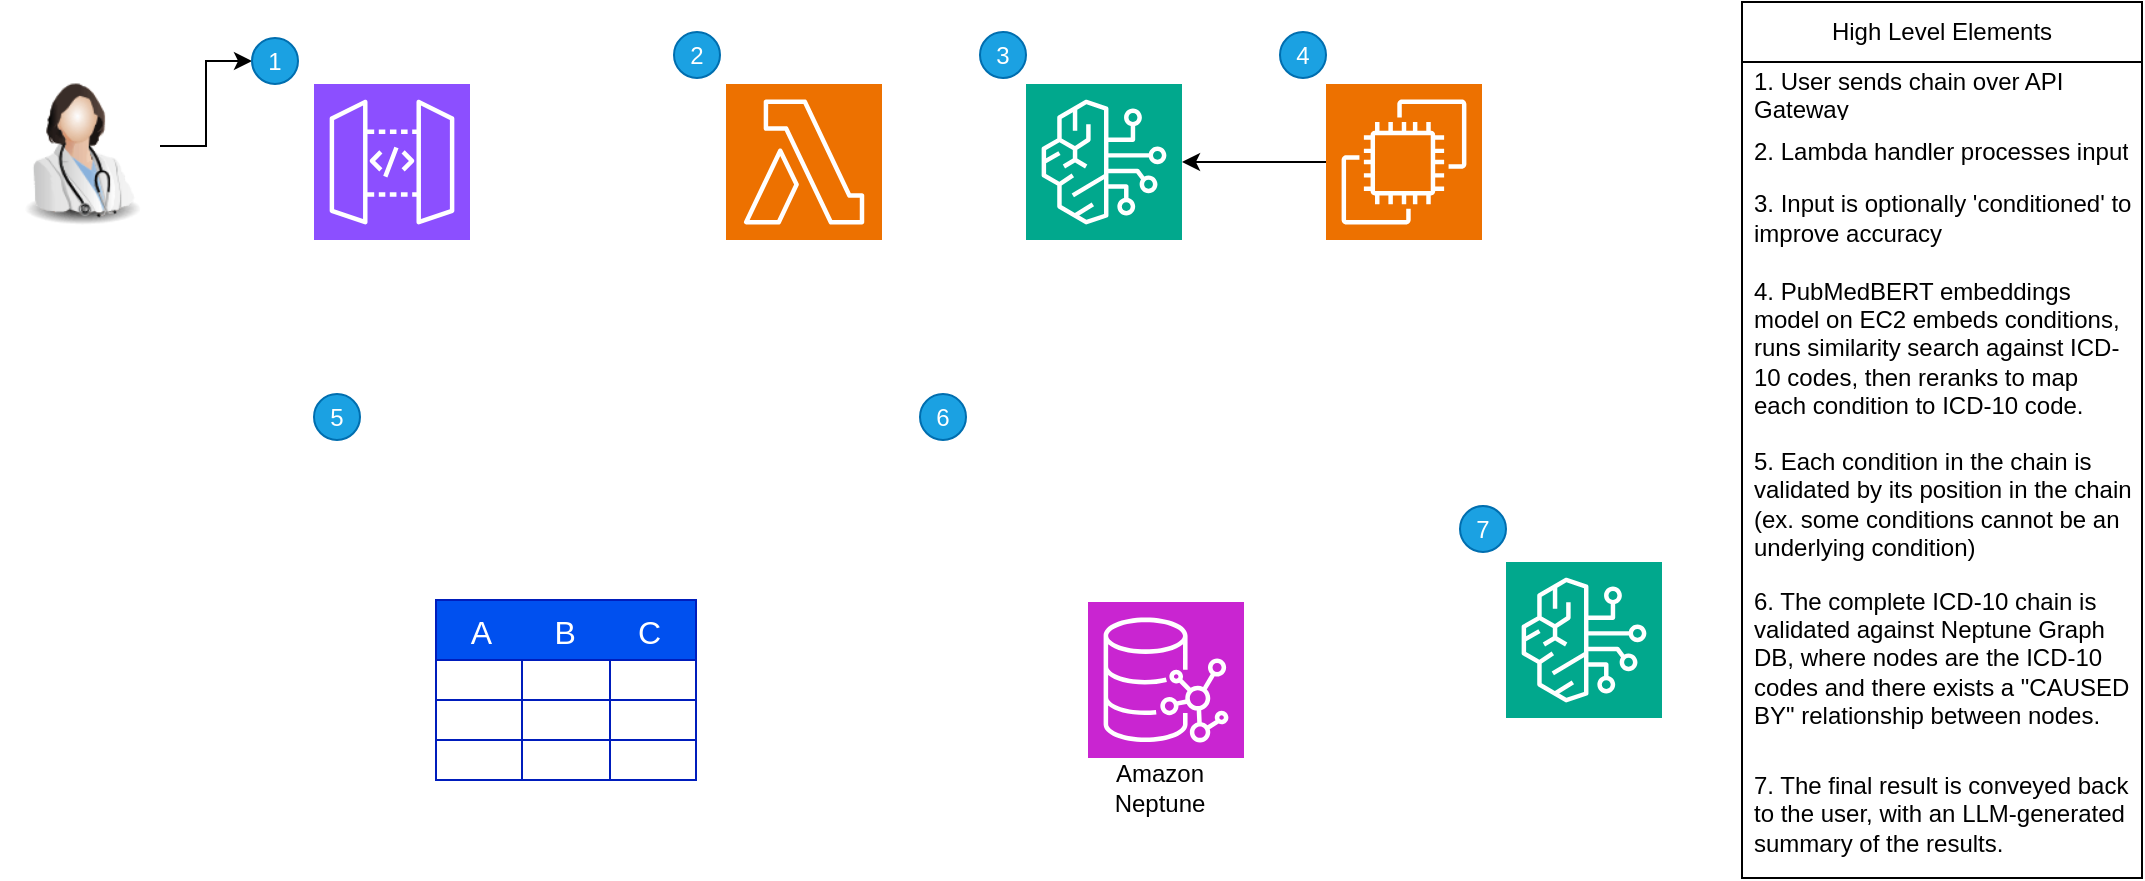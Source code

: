 <mxfile version="28.0.9">
  <diagram name="Page-1" id="gzKsPUMaKoOEzTeIRSN4">
    <mxGraphModel dx="3352" dy="1325" grid="0" gridSize="10" guides="1" tooltips="1" connect="1" arrows="1" fold="1" page="1" pageScale="1" pageWidth="850" pageHeight="1100" background="light-dark(#FFFFFF,#FFFFFF)" math="0" shadow="0">
      <root>
        <mxCell id="0" />
        <mxCell id="1" parent="0" />
        <mxCell id="ODKmv0_TWvLweV11NpIZ-31" value="" style="edgeStyle=orthogonalEdgeStyle;rounded=0;orthogonalLoop=1;jettySize=auto;html=1;" edge="1" parent="1" source="chyZpjM_UGkQUkRi_q1q-1" target="ODKmv0_TWvLweV11NpIZ-23">
          <mxGeometry relative="1" as="geometry" />
        </mxCell>
        <mxCell id="chyZpjM_UGkQUkRi_q1q-1" value="" style="image;html=1;image=img/lib/clip_art/people/Doctor_Woman_128x128.png" parent="1" vertex="1">
          <mxGeometry x="-576" y="301" width="80" height="80" as="geometry" />
        </mxCell>
        <mxCell id="chyZpjM_UGkQUkRi_q1q-2" value="" style="endArrow=classic;startArrow=classic;html=1;rounded=0;strokeColor=#FFFFFF;" parent="1" edge="1">
          <mxGeometry width="50" height="50" relative="1" as="geometry">
            <mxPoint x="-243" y="347.5" as="sourcePoint" />
            <mxPoint x="-323" y="347.5" as="targetPoint" />
          </mxGeometry>
        </mxCell>
        <mxCell id="chyZpjM_UGkQUkRi_q1q-8" style="edgeStyle=orthogonalEdgeStyle;rounded=0;orthogonalLoop=1;jettySize=auto;html=1;dashed=1;strokeColor=#FFFFFF;" parent="1" source="chyZpjM_UGkQUkRi_q1q-4" target="chyZpjM_UGkQUkRi_q1q-5" edge="1">
          <mxGeometry relative="1" as="geometry" />
        </mxCell>
        <mxCell id="chyZpjM_UGkQUkRi_q1q-4" value="" style="sketch=0;points=[[0,0,0],[0.25,0,0],[0.5,0,0],[0.75,0,0],[1,0,0],[0,1,0],[0.25,1,0],[0.5,1,0],[0.75,1,0],[1,1,0],[0,0.25,0],[0,0.5,0],[0,0.75,0],[1,0.25,0],[1,0.5,0],[1,0.75,0]];outlineConnect=0;fontColor=#232F3E;fillColor=#ED7100;strokeColor=#ffffff;dashed=0;verticalLabelPosition=bottom;verticalAlign=top;align=center;html=1;fontSize=12;fontStyle=0;aspect=fixed;shape=mxgraph.aws4.resourceIcon;resIcon=mxgraph.aws4.lambda;" parent="1" vertex="1">
          <mxGeometry x="-213" y="310" width="78" height="78" as="geometry" />
        </mxCell>
        <mxCell id="chyZpjM_UGkQUkRi_q1q-5" value="" style="sketch=0;points=[[0,0,0],[0.25,0,0],[0.5,0,0],[0.75,0,0],[1,0,0],[0,1,0],[0.25,1,0],[0.5,1,0],[0.75,1,0],[1,1,0],[0,0.25,0],[0,0.5,0],[0,0.75,0],[1,0.25,0],[1,0.5,0],[1,0.75,0]];outlineConnect=0;fontColor=#232F3E;fillColor=#01A88D;strokeColor=#ffffff;dashed=0;verticalLabelPosition=bottom;verticalAlign=top;align=center;html=1;fontSize=12;fontStyle=0;aspect=fixed;shape=mxgraph.aws4.resourceIcon;resIcon=mxgraph.aws4.bedrock;" parent="1" vertex="1">
          <mxGeometry x="-63" y="310" width="78" height="78" as="geometry" />
        </mxCell>
        <mxCell id="chyZpjM_UGkQUkRi_q1q-10" style="edgeStyle=orthogonalEdgeStyle;rounded=0;orthogonalLoop=1;jettySize=auto;html=1;entryX=-0.039;entryY=0.516;entryDx=0;entryDy=0;entryPerimeter=0;strokeColor=#FFFFFF;" parent="1" source="chyZpjM_UGkQUkRi_q1q-5" edge="1">
          <mxGeometry relative="1" as="geometry">
            <mxPoint x="84.387" y="349.024" as="targetPoint" />
          </mxGeometry>
        </mxCell>
        <mxCell id="chyZpjM_UGkQUkRi_q1q-41" style="edgeStyle=orthogonalEdgeStyle;rounded=0;orthogonalLoop=1;jettySize=auto;html=1;exitX=1;exitY=0.5;exitDx=0;exitDy=0;entryX=0;entryY=0.5;entryDx=0;entryDy=0;strokeColor=#FFFFFF;" parent="1" source="chyZpjM_UGkQUkRi_q1q-11" target="chyZpjM_UGkQUkRi_q1q-39" edge="1">
          <mxGeometry relative="1" as="geometry" />
        </mxCell>
        <mxCell id="chyZpjM_UGkQUkRi_q1q-11" value="" style="swimlane;startSize=0;strokeColor=#FFFFFF;" parent="1" vertex="1">
          <mxGeometry x="-393" y="488" width="200" height="200" as="geometry" />
        </mxCell>
        <mxCell id="chyZpjM_UGkQUkRi_q1q-12" value="A       B       C" style="shape=table;startSize=30;container=1;collapsible=0;childLayout=tableLayout;strokeColor=#001DBC;fontSize=16;fillColor=#0050ef;fontColor=#ffffff;" parent="chyZpjM_UGkQUkRi_q1q-11" vertex="1">
          <mxGeometry x="35" y="80" width="130" height="90" as="geometry" />
        </mxCell>
        <mxCell id="chyZpjM_UGkQUkRi_q1q-13" value="" style="shape=tableRow;horizontal=0;startSize=0;swimlaneHead=0;swimlaneBody=0;strokeColor=inherit;top=0;left=0;bottom=0;right=0;collapsible=0;dropTarget=0;fillColor=none;points=[[0,0.5],[1,0.5]];portConstraint=eastwest;fontSize=16;" parent="chyZpjM_UGkQUkRi_q1q-12" vertex="1">
          <mxGeometry y="30" width="130" height="20" as="geometry" />
        </mxCell>
        <mxCell id="chyZpjM_UGkQUkRi_q1q-14" value="" style="shape=partialRectangle;html=1;whiteSpace=wrap;connectable=0;strokeColor=inherit;overflow=hidden;fillColor=none;top=0;left=0;bottom=0;right=0;pointerEvents=1;fontSize=16;" parent="chyZpjM_UGkQUkRi_q1q-13" vertex="1">
          <mxGeometry width="43" height="20" as="geometry">
            <mxRectangle width="43" height="20" as="alternateBounds" />
          </mxGeometry>
        </mxCell>
        <mxCell id="chyZpjM_UGkQUkRi_q1q-15" value="" style="shape=partialRectangle;html=1;whiteSpace=wrap;connectable=0;strokeColor=inherit;overflow=hidden;fillColor=none;top=0;left=0;bottom=0;right=0;pointerEvents=1;fontSize=16;" parent="chyZpjM_UGkQUkRi_q1q-13" vertex="1">
          <mxGeometry x="43" width="44" height="20" as="geometry">
            <mxRectangle width="44" height="20" as="alternateBounds" />
          </mxGeometry>
        </mxCell>
        <mxCell id="chyZpjM_UGkQUkRi_q1q-16" value="" style="shape=partialRectangle;html=1;whiteSpace=wrap;connectable=0;strokeColor=inherit;overflow=hidden;fillColor=none;top=0;left=0;bottom=0;right=0;pointerEvents=1;fontSize=16;" parent="chyZpjM_UGkQUkRi_q1q-13" vertex="1">
          <mxGeometry x="87" width="43" height="20" as="geometry">
            <mxRectangle width="43" height="20" as="alternateBounds" />
          </mxGeometry>
        </mxCell>
        <mxCell id="chyZpjM_UGkQUkRi_q1q-17" value="" style="shape=tableRow;horizontal=0;startSize=0;swimlaneHead=0;swimlaneBody=0;strokeColor=inherit;top=0;left=0;bottom=0;right=0;collapsible=0;dropTarget=0;fillColor=none;points=[[0,0.5],[1,0.5]];portConstraint=eastwest;fontSize=16;" parent="chyZpjM_UGkQUkRi_q1q-12" vertex="1">
          <mxGeometry y="50" width="130" height="20" as="geometry" />
        </mxCell>
        <mxCell id="chyZpjM_UGkQUkRi_q1q-18" value="" style="shape=partialRectangle;html=1;whiteSpace=wrap;connectable=0;strokeColor=inherit;overflow=hidden;fillColor=none;top=0;left=0;bottom=0;right=0;pointerEvents=1;fontSize=16;" parent="chyZpjM_UGkQUkRi_q1q-17" vertex="1">
          <mxGeometry width="43" height="20" as="geometry">
            <mxRectangle width="43" height="20" as="alternateBounds" />
          </mxGeometry>
        </mxCell>
        <mxCell id="chyZpjM_UGkQUkRi_q1q-19" value="" style="shape=partialRectangle;html=1;whiteSpace=wrap;connectable=0;strokeColor=inherit;overflow=hidden;fillColor=none;top=0;left=0;bottom=0;right=0;pointerEvents=1;fontSize=16;" parent="chyZpjM_UGkQUkRi_q1q-17" vertex="1">
          <mxGeometry x="43" width="44" height="20" as="geometry">
            <mxRectangle width="44" height="20" as="alternateBounds" />
          </mxGeometry>
        </mxCell>
        <mxCell id="chyZpjM_UGkQUkRi_q1q-20" value="" style="shape=partialRectangle;html=1;whiteSpace=wrap;connectable=0;strokeColor=inherit;overflow=hidden;fillColor=none;top=0;left=0;bottom=0;right=0;pointerEvents=1;fontSize=16;" parent="chyZpjM_UGkQUkRi_q1q-17" vertex="1">
          <mxGeometry x="87" width="43" height="20" as="geometry">
            <mxRectangle width="43" height="20" as="alternateBounds" />
          </mxGeometry>
        </mxCell>
        <mxCell id="chyZpjM_UGkQUkRi_q1q-21" value="" style="shape=tableRow;horizontal=0;startSize=0;swimlaneHead=0;swimlaneBody=0;strokeColor=inherit;top=0;left=0;bottom=0;right=0;collapsible=0;dropTarget=0;fillColor=none;points=[[0,0.5],[1,0.5]];portConstraint=eastwest;fontSize=16;" parent="chyZpjM_UGkQUkRi_q1q-12" vertex="1">
          <mxGeometry y="70" width="130" height="20" as="geometry" />
        </mxCell>
        <mxCell id="chyZpjM_UGkQUkRi_q1q-22" value="" style="shape=partialRectangle;html=1;whiteSpace=wrap;connectable=0;strokeColor=inherit;overflow=hidden;fillColor=none;top=0;left=0;bottom=0;right=0;pointerEvents=1;fontSize=16;" parent="chyZpjM_UGkQUkRi_q1q-21" vertex="1">
          <mxGeometry width="43" height="20" as="geometry">
            <mxRectangle width="43" height="20" as="alternateBounds" />
          </mxGeometry>
        </mxCell>
        <mxCell id="chyZpjM_UGkQUkRi_q1q-23" value="" style="shape=partialRectangle;html=1;whiteSpace=wrap;connectable=0;strokeColor=inherit;overflow=hidden;fillColor=none;top=0;left=0;bottom=0;right=0;pointerEvents=1;fontSize=16;" parent="chyZpjM_UGkQUkRi_q1q-21" vertex="1">
          <mxGeometry x="43" width="44" height="20" as="geometry">
            <mxRectangle width="44" height="20" as="alternateBounds" />
          </mxGeometry>
        </mxCell>
        <mxCell id="chyZpjM_UGkQUkRi_q1q-24" value="" style="shape=partialRectangle;html=1;whiteSpace=wrap;connectable=0;strokeColor=inherit;overflow=hidden;fillColor=none;top=0;left=0;bottom=0;right=0;pointerEvents=1;fontSize=16;" parent="chyZpjM_UGkQUkRi_q1q-21" vertex="1">
          <mxGeometry x="87" width="43" height="20" as="geometry">
            <mxRectangle width="43" height="20" as="alternateBounds" />
          </mxGeometry>
        </mxCell>
        <mxCell id="chyZpjM_UGkQUkRi_q1q-53" value="&lt;font color=&quot;#ffffff&quot;&gt;Stage One&lt;/font&gt;&lt;div&gt;&lt;font color=&quot;#ffffff&quot;&gt;Check if each condition is a valid condition by the Tables&lt;/font&gt;&lt;/div&gt;" style="text;html=1;align=center;verticalAlign=middle;whiteSpace=wrap;rounded=0;" parent="chyZpjM_UGkQUkRi_q1q-11" vertex="1">
          <mxGeometry x="30" width="140" height="80" as="geometry" />
        </mxCell>
        <mxCell id="chyZpjM_UGkQUkRi_q1q-39" value="" style="swimlane;startSize=0;strokeColor=#FFFFFF;" parent="1" vertex="1">
          <mxGeometry x="-93" y="488" width="200" height="200" as="geometry" />
        </mxCell>
        <mxCell id="chyZpjM_UGkQUkRi_q1q-42" value="" style="sketch=0;points=[[0,0,0],[0.25,0,0],[0.5,0,0],[0.75,0,0],[1,0,0],[0,1,0],[0.25,1,0],[0.5,1,0],[0.75,1,0],[1,1,0],[0,0.25,0],[0,0.5,0],[0,0.75,0],[1,0.25,0],[1,0.5,0],[1,0.75,0]];outlineConnect=0;fontColor=#232F3E;fillColor=#C925D1;strokeColor=#ffffff;dashed=0;verticalLabelPosition=bottom;verticalAlign=top;align=center;html=1;fontSize=12;fontStyle=0;aspect=fixed;shape=mxgraph.aws4.resourceIcon;resIcon=mxgraph.aws4.neptune;" parent="chyZpjM_UGkQUkRi_q1q-39" vertex="1">
          <mxGeometry x="61" y="81" width="78" height="78" as="geometry" />
        </mxCell>
        <mxCell id="chyZpjM_UGkQUkRi_q1q-57" value="&lt;font color=&quot;#ffffff&quot;&gt;Stage Two&lt;/font&gt;&lt;div&gt;&lt;font color=&quot;#ffffff&quot;&gt;Check if each condition is valid by position or needs reordering&lt;/font&gt;&lt;/div&gt;" style="text;html=1;align=center;verticalAlign=middle;whiteSpace=wrap;rounded=0;" parent="chyZpjM_UGkQUkRi_q1q-39" vertex="1">
          <mxGeometry x="30" width="140" height="80" as="geometry" />
        </mxCell>
        <mxCell id="ODKmv0_TWvLweV11NpIZ-1" value="&lt;font style=&quot;color: light-dark(rgb(0, 0, 0), rgb(0, 0, 0));&quot;&gt;Amazon Neptune&lt;/font&gt;" style="text;html=1;align=center;verticalAlign=middle;whiteSpace=wrap;rounded=0;" vertex="1" parent="chyZpjM_UGkQUkRi_q1q-39">
          <mxGeometry x="67" y="159" width="60" height="30" as="geometry" />
        </mxCell>
        <mxCell id="chyZpjM_UGkQUkRi_q1q-44" value="" style="sketch=0;points=[[0,0,0],[0.25,0,0],[0.5,0,0],[0.75,0,0],[1,0,0],[0,1,0],[0.25,1,0],[0.5,1,0],[0.75,1,0],[1,1,0],[0,0.25,0],[0,0.5,0],[0,0.75,0],[1,0.25,0],[1,0.5,0],[1,0.75,0]];outlineConnect=0;fontColor=#232F3E;fillColor=#01A88D;strokeColor=#ffffff;dashed=0;verticalLabelPosition=bottom;verticalAlign=top;align=center;html=1;fontSize=12;fontStyle=0;aspect=fixed;shape=mxgraph.aws4.resourceIcon;resIcon=mxgraph.aws4.bedrock;" parent="1" vertex="1">
          <mxGeometry x="177" y="549" width="78" height="78" as="geometry" />
        </mxCell>
        <mxCell id="chyZpjM_UGkQUkRi_q1q-45" style="edgeStyle=orthogonalEdgeStyle;rounded=0;orthogonalLoop=1;jettySize=auto;html=1;exitX=1;exitY=0.5;exitDx=0;exitDy=0;entryX=0;entryY=0.5;entryDx=0;entryDy=0;entryPerimeter=0;strokeColor=#FFFFFF;" parent="1" source="chyZpjM_UGkQUkRi_q1q-39" target="chyZpjM_UGkQUkRi_q1q-44" edge="1">
          <mxGeometry relative="1" as="geometry" />
        </mxCell>
        <mxCell id="chyZpjM_UGkQUkRi_q1q-46" style="edgeStyle=orthogonalEdgeStyle;rounded=0;orthogonalLoop=1;jettySize=auto;html=1;entryX=0.5;entryY=0;entryDx=0;entryDy=0;entryPerimeter=0;strokeColor=#FFFFFF;" parent="1" source="chyZpjM_UGkQUkRi_q1q-44" target="chyZpjM_UGkQUkRi_q1q-4" edge="1">
          <mxGeometry relative="1" as="geometry">
            <Array as="points">
              <mxPoint x="216" y="278" />
              <mxPoint x="-174" y="278" />
            </Array>
          </mxGeometry>
        </mxCell>
        <mxCell id="chyZpjM_UGkQUkRi_q1q-48" style="edgeStyle=orthogonalEdgeStyle;rounded=0;orthogonalLoop=1;jettySize=auto;html=1;entryX=0;entryY=0.5;entryDx=0;entryDy=0;strokeColor=#FFFFFF;" parent="1" target="chyZpjM_UGkQUkRi_q1q-11" edge="1">
          <mxGeometry relative="1" as="geometry">
            <mxPoint x="126" y="428" as="sourcePoint" />
            <Array as="points">
              <mxPoint x="126" y="458" />
              <mxPoint x="-423" y="458" />
              <mxPoint x="-423" y="588" />
            </Array>
          </mxGeometry>
        </mxCell>
        <mxCell id="chyZpjM_UGkQUkRi_q1q-47" value="" style="sketch=0;points=[[0,0,0],[0.25,0,0],[0.5,0,0],[0.75,0,0],[1,0,0],[0,1,0],[0.25,1,0],[0.5,1,0],[0.75,1,0],[1,1,0],[0,0.25,0],[0,0.5,0],[0,0.75,0],[1,0.25,0],[1,0.5,0],[1,0.75,0]];outlineConnect=0;dashed=0;verticalLabelPosition=bottom;verticalAlign=top;align=center;html=1;fontSize=12;fontStyle=0;aspect=fixed;shape=mxgraph.aws4.resourceIcon;resIcon=mxgraph.aws4.sagemaker;fillColor=#FF99FF;" parent="1" vertex="1">
          <mxGeometry x="87" y="310" width="78" height="78" as="geometry" />
        </mxCell>
        <mxCell id="chyZpjM_UGkQUkRi_q1q-49" value="&lt;font color=&quot;#ffffff&quot;&gt;User Input Chain&lt;/font&gt;" style="text;html=1;align=center;verticalAlign=middle;whiteSpace=wrap;rounded=0;" parent="1" vertex="1">
          <mxGeometry x="-566" y="394" width="60" height="30" as="geometry" />
        </mxCell>
        <mxCell id="chyZpjM_UGkQUkRi_q1q-50" value="&lt;font color=&quot;#ffffff&quot;&gt;AWS Lambda&lt;/font&gt;" style="text;html=1;align=center;verticalAlign=middle;whiteSpace=wrap;rounded=0;" parent="1" vertex="1">
          <mxGeometry x="-204" y="398" width="60" height="30" as="geometry" />
        </mxCell>
        <mxCell id="chyZpjM_UGkQUkRi_q1q-51" value="&lt;font color=&quot;#ffffff&quot;&gt;Amazon Bedrock&lt;/font&gt;" style="text;html=1;align=center;verticalAlign=middle;whiteSpace=wrap;rounded=0;" parent="1" vertex="1">
          <mxGeometry x="-54" y="398" width="60" height="30" as="geometry" />
        </mxCell>
        <mxCell id="chyZpjM_UGkQUkRi_q1q-52" value="&lt;font color=&quot;#ffffff&quot;&gt;Amazon EC2&lt;/font&gt;" style="text;html=1;align=center;verticalAlign=middle;whiteSpace=wrap;rounded=0;" parent="1" vertex="1">
          <mxGeometry x="96" y="398" width="60" height="30" as="geometry" />
        </mxCell>
        <mxCell id="chyZpjM_UGkQUkRi_q1q-58" value="&lt;font color=&quot;#ffffff&quot;&gt;Amazon Bedrock&lt;/font&gt;" style="text;html=1;align=center;verticalAlign=middle;whiteSpace=wrap;rounded=0;" parent="1" vertex="1">
          <mxGeometry x="186" y="638" width="60" height="30" as="geometry" />
        </mxCell>
        <mxCell id="i70ekyp5JTDkSvmU_Re4-1" value="" style="sketch=0;points=[[0,0,0],[0.25,0,0],[0.5,0,0],[0.75,0,0],[1,0,0],[0,1,0],[0.25,1,0],[0.5,1,0],[0.75,1,0],[1,1,0],[0,0.25,0],[0,0.5,0],[0,0.75,0],[1,0.25,0],[1,0.5,0],[1,0.75,0]];outlineConnect=0;fontColor=#232F3E;fillColor=#ED7100;strokeColor=#ffffff;dashed=0;verticalLabelPosition=bottom;verticalAlign=top;align=center;html=1;fontSize=12;fontStyle=0;aspect=fixed;shape=mxgraph.aws4.resourceIcon;resIcon=mxgraph.aws4.ec2;" parent="1" vertex="1">
          <mxGeometry x="87" y="310" width="78" height="78" as="geometry" />
        </mxCell>
        <mxCell id="ODKmv0_TWvLweV11NpIZ-2" value="" style="sketch=0;points=[[0,0,0],[0.25,0,0],[0.5,0,0],[0.75,0,0],[1,0,0],[0,1,0],[0.25,1,0],[0.5,1,0],[0.75,1,0],[1,1,0],[0,0.25,0],[0,0.5,0],[0,0.75,0],[1,0.25,0],[1,0.5,0],[1,0.75,0]];outlineConnect=0;fontColor=#232F3E;fillColor=#8C4FFF;strokeColor=#ffffff;dashed=0;verticalLabelPosition=bottom;verticalAlign=top;align=center;html=1;fontSize=12;fontStyle=0;aspect=fixed;shape=mxgraph.aws4.resourceIcon;resIcon=mxgraph.aws4.api_gateway;" vertex="1" parent="1">
          <mxGeometry x="-419" y="310" width="78" height="78" as="geometry" />
        </mxCell>
        <mxCell id="ODKmv0_TWvLweV11NpIZ-3" value="&lt;font color=&quot;#ffffff&quot;&gt;Amazon API Gateway&lt;/font&gt;" style="text;html=1;align=center;verticalAlign=middle;whiteSpace=wrap;rounded=0;" vertex="1" parent="1">
          <mxGeometry x="-410" y="394" width="60" height="30" as="geometry" />
        </mxCell>
        <mxCell id="ODKmv0_TWvLweV11NpIZ-4" value="" style="endArrow=classic;startArrow=classic;html=1;rounded=0;strokeColor=#FFFFFF;" edge="1" parent="1">
          <mxGeometry width="50" height="50" relative="1" as="geometry">
            <mxPoint x="-441" y="348.76" as="sourcePoint" />
            <mxPoint x="-486" y="349" as="targetPoint" />
          </mxGeometry>
        </mxCell>
        <mxCell id="ODKmv0_TWvLweV11NpIZ-9" value="High Level Elements" style="swimlane;fontStyle=0;childLayout=stackLayout;horizontal=1;startSize=30;horizontalStack=0;resizeParent=1;resizeParentMax=0;resizeLast=0;collapsible=1;marginBottom=0;whiteSpace=wrap;html=1;" vertex="1" parent="1">
          <mxGeometry x="295" y="269" width="200" height="438" as="geometry" />
        </mxCell>
        <mxCell id="ODKmv0_TWvLweV11NpIZ-10" value="&lt;font style=&quot;color: light-dark(rgb(0, 0, 0), rgb(0, 0, 0));&quot;&gt;1. User sends chain over API Gateway&lt;/font&gt;" style="text;strokeColor=none;fillColor=none;align=left;verticalAlign=middle;spacingLeft=4;spacingRight=4;overflow=hidden;points=[[0,0.5],[1,0.5]];portConstraint=eastwest;rotatable=0;whiteSpace=wrap;html=1;" vertex="1" parent="ODKmv0_TWvLweV11NpIZ-9">
          <mxGeometry y="30" width="200" height="30" as="geometry" />
        </mxCell>
        <mxCell id="ODKmv0_TWvLweV11NpIZ-11" value="&lt;font style=&quot;color: light-dark(rgb(0, 0, 0), rgb(0, 0, 0));&quot;&gt;2. Lambda handler processes input&lt;/font&gt;" style="text;strokeColor=none;fillColor=none;align=left;verticalAlign=middle;spacingLeft=4;spacingRight=4;overflow=hidden;points=[[0,0.5],[1,0.5]];portConstraint=eastwest;rotatable=0;whiteSpace=wrap;html=1;" vertex="1" parent="ODKmv0_TWvLweV11NpIZ-9">
          <mxGeometry y="60" width="200" height="30" as="geometry" />
        </mxCell>
        <mxCell id="ODKmv0_TWvLweV11NpIZ-12" value="&lt;font style=&quot;color: light-dark(rgb(0, 0, 0), rgb(0, 0, 0));&quot;&gt;3. Input is optionally &#39;conditioned&#39; to improve accuracy&lt;/font&gt;" style="text;strokeColor=none;fillColor=none;align=left;verticalAlign=middle;spacingLeft=4;spacingRight=4;overflow=hidden;points=[[0,0.5],[1,0.5]];portConstraint=eastwest;rotatable=0;whiteSpace=wrap;html=1;" vertex="1" parent="ODKmv0_TWvLweV11NpIZ-9">
          <mxGeometry y="90" width="200" height="36" as="geometry" />
        </mxCell>
        <mxCell id="ODKmv0_TWvLweV11NpIZ-14" value="&lt;font style=&quot;color: light-dark(rgb(0, 0, 0), rgb(0, 0, 0));&quot;&gt;4. PubMedBERT embeddings model on EC2 embeds conditions, runs similarity search against ICD-10 codes, then reranks to map each condition to ICD-10 code.&lt;/font&gt;" style="text;strokeColor=none;fillColor=none;align=left;verticalAlign=middle;spacingLeft=4;spacingRight=4;overflow=hidden;points=[[0,0.5],[1,0.5]];portConstraint=eastwest;rotatable=0;whiteSpace=wrap;html=1;" vertex="1" parent="ODKmv0_TWvLweV11NpIZ-9">
          <mxGeometry y="126" width="200" height="93" as="geometry" />
        </mxCell>
        <mxCell id="ODKmv0_TWvLweV11NpIZ-15" value="&lt;font style=&quot;color: light-dark(rgb(0, 0, 0), rgb(0, 0, 0));&quot;&gt;5. Each condition in the chain is validated by its position in the chain (ex. some conditions cannot be an underlying condition)&lt;/font&gt;" style="text;strokeColor=none;fillColor=none;align=left;verticalAlign=middle;spacingLeft=4;spacingRight=4;overflow=hidden;points=[[0,0.5],[1,0.5]];portConstraint=eastwest;rotatable=0;whiteSpace=wrap;html=1;" vertex="1" parent="ODKmv0_TWvLweV11NpIZ-9">
          <mxGeometry y="219" width="200" height="63" as="geometry" />
        </mxCell>
        <mxCell id="ODKmv0_TWvLweV11NpIZ-21" value="&lt;font style=&quot;color: light-dark(rgb(0, 0, 0), rgb(0, 0, 0));&quot;&gt;6. The complete ICD-10 chain is validated against Neptune Graph DB, where nodes are the ICD-10 codes and there exists a &quot;CAUSED BY&quot; relationship between nodes.&lt;/font&gt;" style="text;strokeColor=none;fillColor=none;align=left;verticalAlign=middle;spacingLeft=4;spacingRight=4;overflow=hidden;points=[[0,0.5],[1,0.5]];portConstraint=eastwest;rotatable=0;whiteSpace=wrap;html=1;" vertex="1" parent="ODKmv0_TWvLweV11NpIZ-9">
          <mxGeometry y="282" width="200" height="91" as="geometry" />
        </mxCell>
        <mxCell id="ODKmv0_TWvLweV11NpIZ-22" value="&lt;font style=&quot;color: light-dark(rgb(0, 0, 0), rgb(0, 0, 0));&quot;&gt;7. The final result is conveyed back to the user, with an LLM-generated summary of the results.&lt;/font&gt;" style="text;strokeColor=none;fillColor=none;align=left;verticalAlign=middle;spacingLeft=4;spacingRight=4;overflow=hidden;points=[[0,0.5],[1,0.5]];portConstraint=eastwest;rotatable=0;whiteSpace=wrap;html=1;" vertex="1" parent="ODKmv0_TWvLweV11NpIZ-9">
          <mxGeometry y="373" width="200" height="65" as="geometry" />
        </mxCell>
        <mxCell id="ODKmv0_TWvLweV11NpIZ-23" value="1" style="ellipse;whiteSpace=wrap;html=1;aspect=fixed;fillColor=light-dark(#1BA1E2,#A9C4EB);fontColor=#ffffff;strokeColor=light-dark(#006EAF,#000000);perimeterSpacing=0;strokeWidth=1;" vertex="1" parent="1">
          <mxGeometry x="-450" y="287" width="23" height="23" as="geometry" />
        </mxCell>
        <mxCell id="ODKmv0_TWvLweV11NpIZ-24" value="2" style="ellipse;whiteSpace=wrap;html=1;aspect=fixed;fillColor=light-dark(#1BA1E2,#A9C4EB);fontColor=#ffffff;strokeColor=light-dark(#006EAF,#000000);perimeterSpacing=0;strokeWidth=1;" vertex="1" parent="1">
          <mxGeometry x="-239" y="284" width="23" height="23" as="geometry" />
        </mxCell>
        <mxCell id="ODKmv0_TWvLweV11NpIZ-25" value="3" style="ellipse;whiteSpace=wrap;html=1;aspect=fixed;fillColor=light-dark(#1BA1E2,#A9C4EB);fontColor=#ffffff;strokeColor=light-dark(#006EAF,#000000);perimeterSpacing=0;strokeWidth=1;" vertex="1" parent="1">
          <mxGeometry x="-86" y="284" width="23" height="23" as="geometry" />
        </mxCell>
        <mxCell id="ODKmv0_TWvLweV11NpIZ-26" value="4" style="ellipse;whiteSpace=wrap;html=1;aspect=fixed;fillColor=light-dark(#1BA1E2,#A9C4EB);fontColor=#ffffff;strokeColor=light-dark(#006EAF,#000000);perimeterSpacing=0;strokeWidth=1;" vertex="1" parent="1">
          <mxGeometry x="64" y="284" width="23" height="23" as="geometry" />
        </mxCell>
        <mxCell id="ODKmv0_TWvLweV11NpIZ-27" value="5" style="ellipse;whiteSpace=wrap;html=1;aspect=fixed;fillColor=light-dark(#1BA1E2,#A9C4EB);fontColor=#ffffff;strokeColor=light-dark(#006EAF,#000000);perimeterSpacing=0;strokeWidth=1;" vertex="1" parent="1">
          <mxGeometry x="-419" y="465" width="23" height="23" as="geometry" />
        </mxCell>
        <mxCell id="ODKmv0_TWvLweV11NpIZ-28" value="6" style="ellipse;whiteSpace=wrap;html=1;aspect=fixed;fillColor=light-dark(#1BA1E2,#A9C4EB);fontColor=#ffffff;strokeColor=light-dark(#006EAF,#000000);perimeterSpacing=0;strokeWidth=1;" vertex="1" parent="1">
          <mxGeometry x="-116" y="465" width="23" height="23" as="geometry" />
        </mxCell>
        <mxCell id="ODKmv0_TWvLweV11NpIZ-29" value="7" style="ellipse;whiteSpace=wrap;html=1;aspect=fixed;fillColor=light-dark(#1BA1E2,#A9C4EB);fontColor=#ffffff;strokeColor=light-dark(#006EAF,#000000);perimeterSpacing=0;strokeWidth=1;" vertex="1" parent="1">
          <mxGeometry x="154" y="521" width="23" height="23" as="geometry" />
        </mxCell>
        <mxCell id="ODKmv0_TWvLweV11NpIZ-30" style="edgeStyle=orthogonalEdgeStyle;rounded=0;orthogonalLoop=1;jettySize=auto;html=1;entryX=1;entryY=0.5;entryDx=0;entryDy=0;entryPerimeter=0;strokeColor=light-dark(#000000,#000000);" edge="1" parent="1" source="i70ekyp5JTDkSvmU_Re4-1" target="chyZpjM_UGkQUkRi_q1q-5">
          <mxGeometry relative="1" as="geometry" />
        </mxCell>
      </root>
    </mxGraphModel>
  </diagram>
</mxfile>
